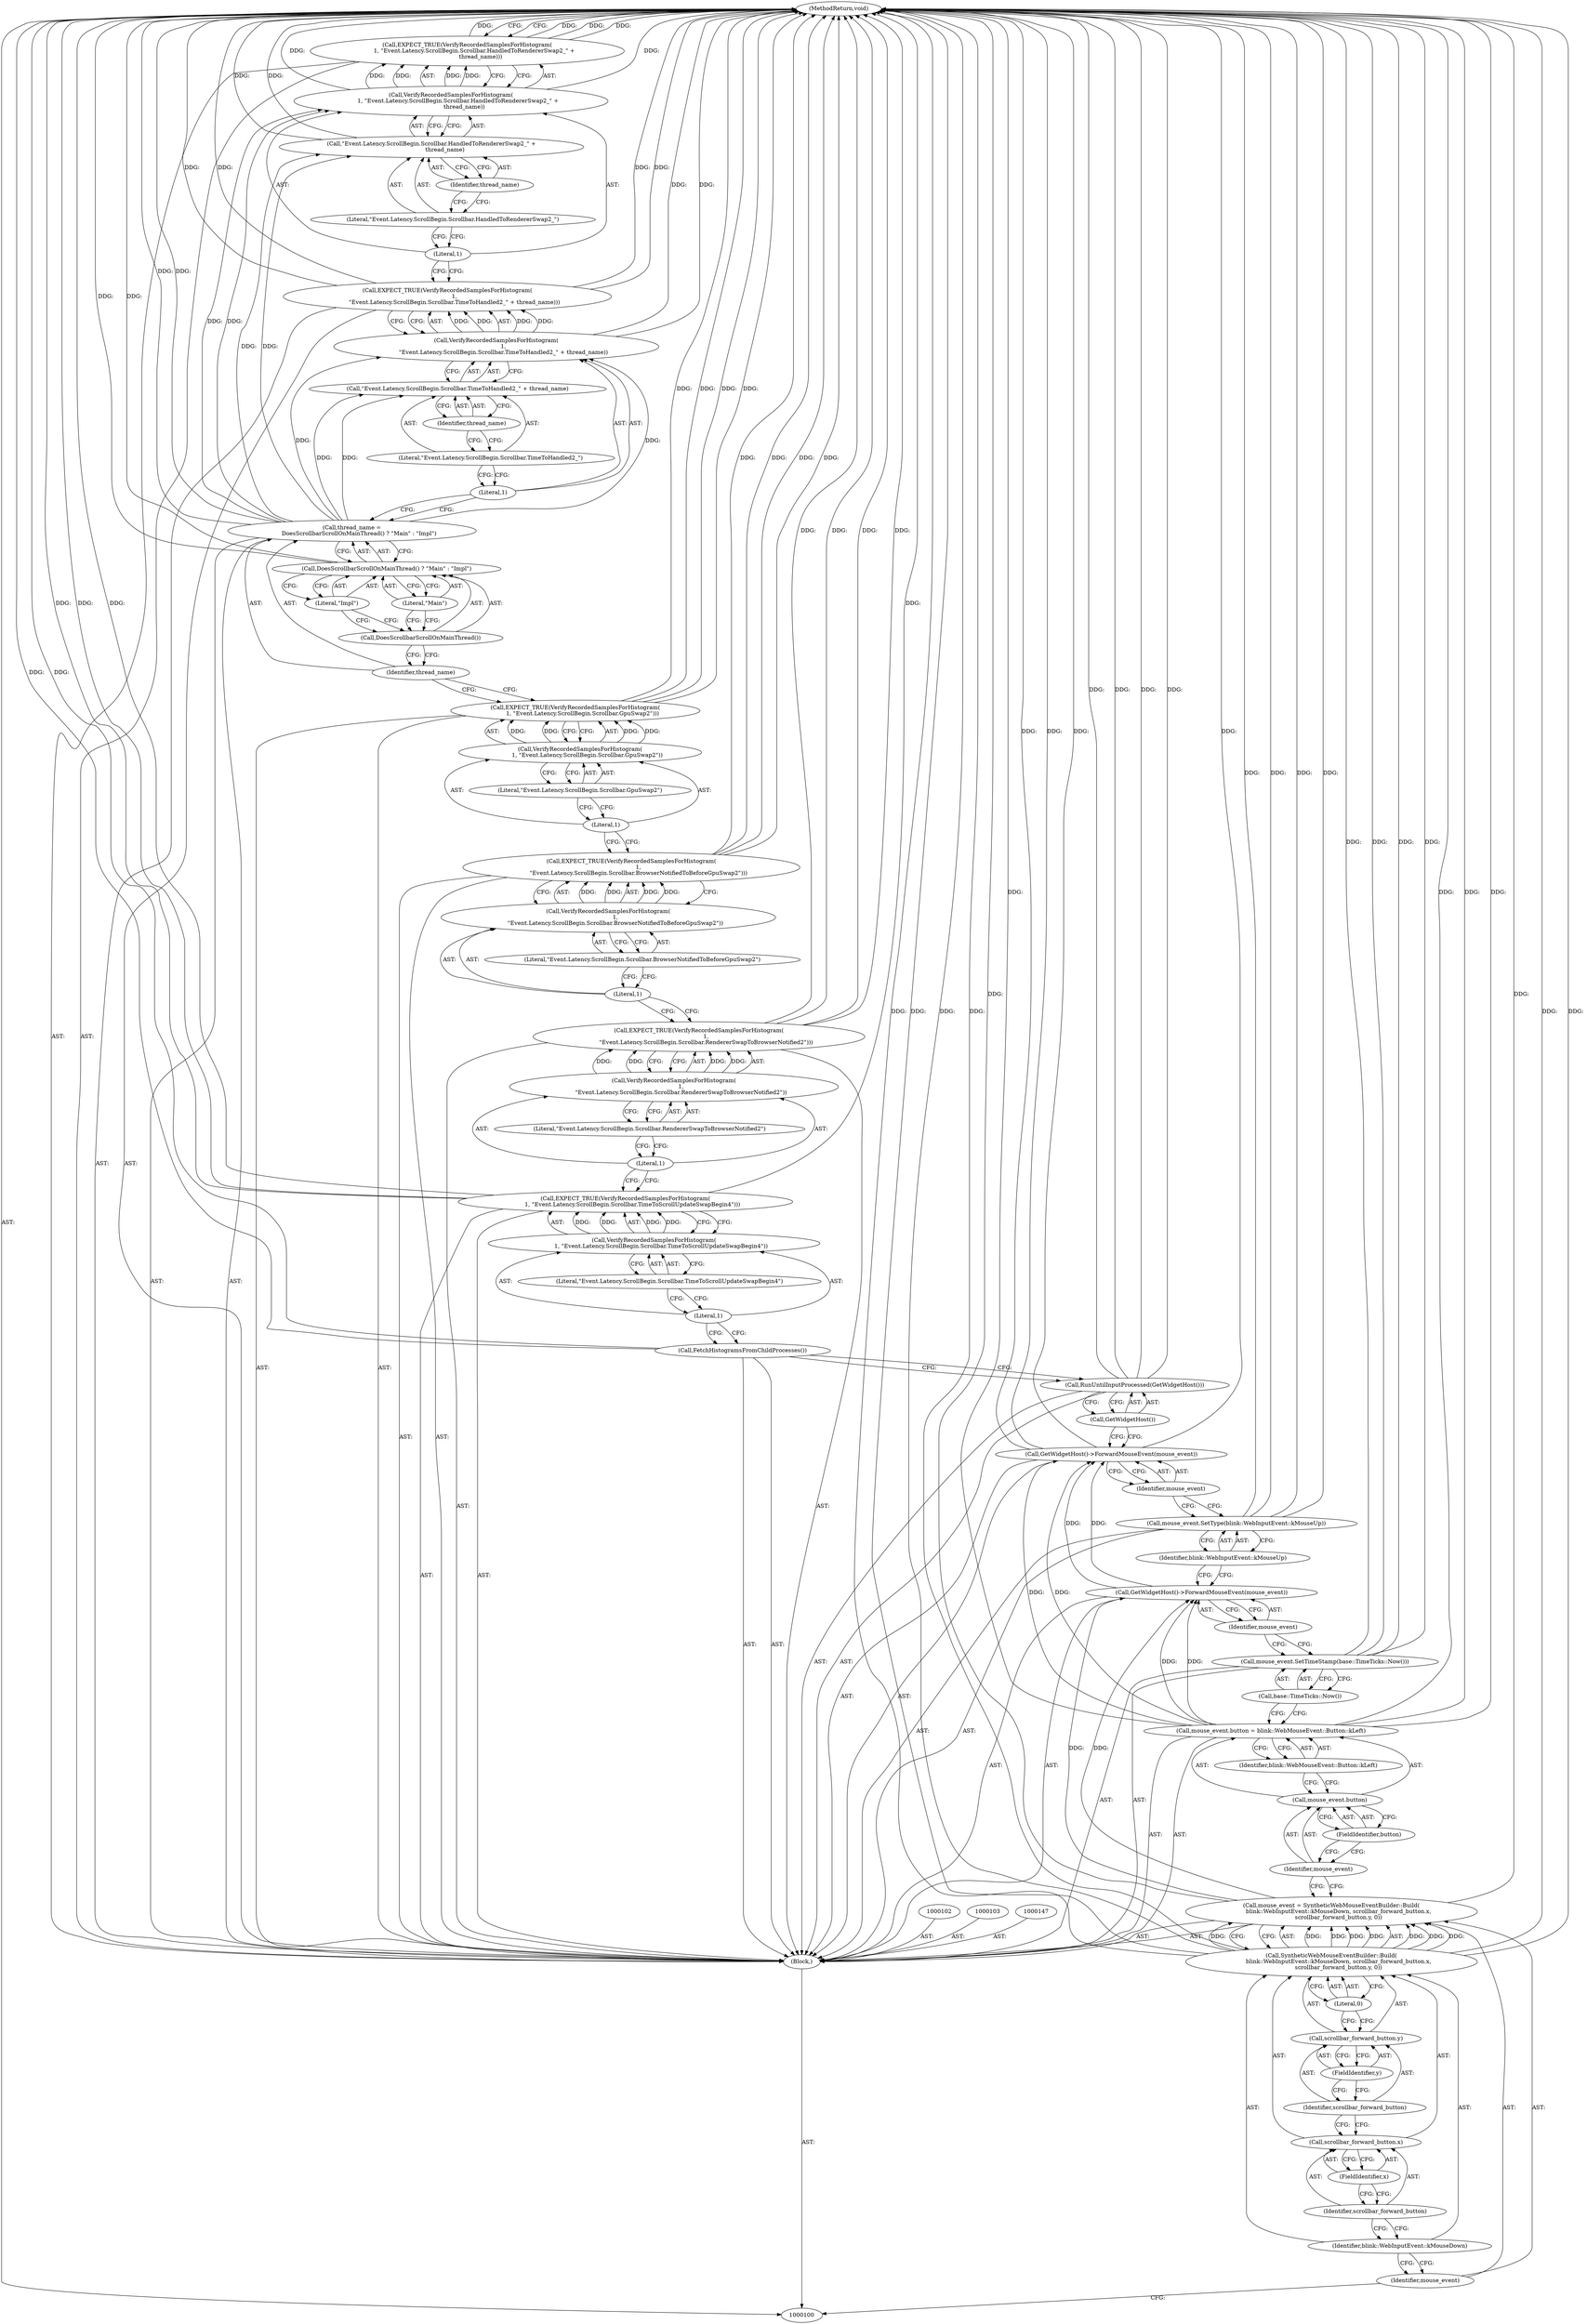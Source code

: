 digraph "1_Chrome_14f2111f9cec919a450115ce4914f228effca58e_0" {
"1000166" [label="(MethodReturn,void)"];
"1000101" [label="(Block,)"];
"1000125" [label="(Identifier,blink::WebInputEvent::kMouseUp)"];
"1000124" [label="(Call,mouse_event.SetType(blink::WebInputEvent::kMouseUp))"];
"1000127" [label="(Identifier,mouse_event)"];
"1000126" [label="(Call,GetWidgetHost()->ForwardMouseEvent(mouse_event))"];
"1000129" [label="(Call,GetWidgetHost())"];
"1000128" [label="(Call,RunUntilInputProcessed(GetWidgetHost()))"];
"1000130" [label="(Call,FetchHistogramsFromChildProcesses())"];
"1000132" [label="(Call,VerifyRecordedSamplesForHistogram(\n        1, \"Event.Latency.ScrollBegin.Scrollbar.TimeToScrollUpdateSwapBegin4\"))"];
"1000131" [label="(Call,EXPECT_TRUE(VerifyRecordedSamplesForHistogram(\n        1, \"Event.Latency.ScrollBegin.Scrollbar.TimeToScrollUpdateSwapBegin4\")))"];
"1000134" [label="(Literal,\"Event.Latency.ScrollBegin.Scrollbar.TimeToScrollUpdateSwapBegin4\")"];
"1000133" [label="(Literal,1)"];
"1000136" [label="(Call,VerifyRecordedSamplesForHistogram(\n        1,\n        \"Event.Latency.ScrollBegin.Scrollbar.RendererSwapToBrowserNotified2\"))"];
"1000135" [label="(Call,EXPECT_TRUE(VerifyRecordedSamplesForHistogram(\n        1,\n        \"Event.Latency.ScrollBegin.Scrollbar.RendererSwapToBrowserNotified2\")))"];
"1000137" [label="(Literal,1)"];
"1000138" [label="(Literal,\"Event.Latency.ScrollBegin.Scrollbar.RendererSwapToBrowserNotified2\")"];
"1000140" [label="(Call,VerifyRecordedSamplesForHistogram(\n        1,\n        \"Event.Latency.ScrollBegin.Scrollbar.BrowserNotifiedToBeforeGpuSwap2\"))"];
"1000139" [label="(Call,EXPECT_TRUE(VerifyRecordedSamplesForHistogram(\n        1,\n        \"Event.Latency.ScrollBegin.Scrollbar.BrowserNotifiedToBeforeGpuSwap2\")))"];
"1000141" [label="(Literal,1)"];
"1000142" [label="(Literal,\"Event.Latency.ScrollBegin.Scrollbar.BrowserNotifiedToBeforeGpuSwap2\")"];
"1000144" [label="(Call,VerifyRecordedSamplesForHistogram(\n        1, \"Event.Latency.ScrollBegin.Scrollbar.GpuSwap2\"))"];
"1000143" [label="(Call,EXPECT_TRUE(VerifyRecordedSamplesForHistogram(\n        1, \"Event.Latency.ScrollBegin.Scrollbar.GpuSwap2\")))"];
"1000146" [label="(Literal,\"Event.Latency.ScrollBegin.Scrollbar.GpuSwap2\")"];
"1000145" [label="(Literal,1)"];
"1000148" [label="(Call,thread_name =\n        DoesScrollbarScrollOnMainThread() ? \"Main\" : \"Impl\")"];
"1000149" [label="(Identifier,thread_name)"];
"1000152" [label="(Literal,\"Main\")"];
"1000153" [label="(Literal,\"Impl\")"];
"1000150" [label="(Call,DoesScrollbarScrollOnMainThread() ? \"Main\" : \"Impl\")"];
"1000151" [label="(Call,DoesScrollbarScrollOnMainThread())"];
"1000155" [label="(Call,VerifyRecordedSamplesForHistogram(\n        1,\n        \"Event.Latency.ScrollBegin.Scrollbar.TimeToHandled2_\" + thread_name))"];
"1000154" [label="(Call,EXPECT_TRUE(VerifyRecordedSamplesForHistogram(\n        1,\n        \"Event.Latency.ScrollBegin.Scrollbar.TimeToHandled2_\" + thread_name)))"];
"1000156" [label="(Literal,1)"];
"1000159" [label="(Identifier,thread_name)"];
"1000157" [label="(Call,\"Event.Latency.ScrollBegin.Scrollbar.TimeToHandled2_\" + thread_name)"];
"1000158" [label="(Literal,\"Event.Latency.ScrollBegin.Scrollbar.TimeToHandled2_\")"];
"1000161" [label="(Call,VerifyRecordedSamplesForHistogram(\n        1, \"Event.Latency.ScrollBegin.Scrollbar.HandledToRendererSwap2_\" +\n               thread_name))"];
"1000160" [label="(Call,EXPECT_TRUE(VerifyRecordedSamplesForHistogram(\n        1, \"Event.Latency.ScrollBegin.Scrollbar.HandledToRendererSwap2_\" +\n               thread_name)))"];
"1000163" [label="(Call,\"Event.Latency.ScrollBegin.Scrollbar.HandledToRendererSwap2_\" +\n               thread_name)"];
"1000164" [label="(Literal,\"Event.Latency.ScrollBegin.Scrollbar.HandledToRendererSwap2_\")"];
"1000162" [label="(Literal,1)"];
"1000165" [label="(Identifier,thread_name)"];
"1000104" [label="(Call,mouse_event = SyntheticWebMouseEventBuilder::Build(\n        blink::WebInputEvent::kMouseDown, scrollbar_forward_button.x,\n        scrollbar_forward_button.y, 0))"];
"1000105" [label="(Identifier,mouse_event)"];
"1000106" [label="(Call,SyntheticWebMouseEventBuilder::Build(\n        blink::WebInputEvent::kMouseDown, scrollbar_forward_button.x,\n        scrollbar_forward_button.y, 0))"];
"1000108" [label="(Call,scrollbar_forward_button.x)"];
"1000109" [label="(Identifier,scrollbar_forward_button)"];
"1000110" [label="(FieldIdentifier,x)"];
"1000107" [label="(Identifier,blink::WebInputEvent::kMouseDown)"];
"1000113" [label="(FieldIdentifier,y)"];
"1000114" [label="(Literal,0)"];
"1000111" [label="(Call,scrollbar_forward_button.y)"];
"1000112" [label="(Identifier,scrollbar_forward_button)"];
"1000118" [label="(FieldIdentifier,button)"];
"1000119" [label="(Identifier,blink::WebMouseEvent::Button::kLeft)"];
"1000115" [label="(Call,mouse_event.button = blink::WebMouseEvent::Button::kLeft)"];
"1000116" [label="(Call,mouse_event.button)"];
"1000117" [label="(Identifier,mouse_event)"];
"1000121" [label="(Call,base::TimeTicks::Now())"];
"1000120" [label="(Call,mouse_event.SetTimeStamp(base::TimeTicks::Now()))"];
"1000123" [label="(Identifier,mouse_event)"];
"1000122" [label="(Call,GetWidgetHost()->ForwardMouseEvent(mouse_event))"];
"1000166" -> "1000100"  [label="AST: "];
"1000166" -> "1000160"  [label="CFG: "];
"1000124" -> "1000166"  [label="DDG: "];
"1000124" -> "1000166"  [label="DDG: "];
"1000106" -> "1000166"  [label="DDG: "];
"1000106" -> "1000166"  [label="DDG: "];
"1000106" -> "1000166"  [label="DDG: "];
"1000155" -> "1000166"  [label="DDG: "];
"1000160" -> "1000166"  [label="DDG: "];
"1000160" -> "1000166"  [label="DDG: "];
"1000139" -> "1000166"  [label="DDG: "];
"1000139" -> "1000166"  [label="DDG: "];
"1000126" -> "1000166"  [label="DDG: "];
"1000126" -> "1000166"  [label="DDG: "];
"1000154" -> "1000166"  [label="DDG: "];
"1000154" -> "1000166"  [label="DDG: "];
"1000148" -> "1000166"  [label="DDG: "];
"1000128" -> "1000166"  [label="DDG: "];
"1000128" -> "1000166"  [label="DDG: "];
"1000115" -> "1000166"  [label="DDG: "];
"1000115" -> "1000166"  [label="DDG: "];
"1000161" -> "1000166"  [label="DDG: "];
"1000104" -> "1000166"  [label="DDG: "];
"1000130" -> "1000166"  [label="DDG: "];
"1000150" -> "1000166"  [label="DDG: "];
"1000131" -> "1000166"  [label="DDG: "];
"1000131" -> "1000166"  [label="DDG: "];
"1000143" -> "1000166"  [label="DDG: "];
"1000143" -> "1000166"  [label="DDG: "];
"1000120" -> "1000166"  [label="DDG: "];
"1000120" -> "1000166"  [label="DDG: "];
"1000135" -> "1000166"  [label="DDG: "];
"1000135" -> "1000166"  [label="DDG: "];
"1000163" -> "1000166"  [label="DDG: "];
"1000101" -> "1000100"  [label="AST: "];
"1000102" -> "1000101"  [label="AST: "];
"1000103" -> "1000101"  [label="AST: "];
"1000104" -> "1000101"  [label="AST: "];
"1000115" -> "1000101"  [label="AST: "];
"1000120" -> "1000101"  [label="AST: "];
"1000122" -> "1000101"  [label="AST: "];
"1000124" -> "1000101"  [label="AST: "];
"1000126" -> "1000101"  [label="AST: "];
"1000128" -> "1000101"  [label="AST: "];
"1000130" -> "1000101"  [label="AST: "];
"1000131" -> "1000101"  [label="AST: "];
"1000135" -> "1000101"  [label="AST: "];
"1000139" -> "1000101"  [label="AST: "];
"1000143" -> "1000101"  [label="AST: "];
"1000147" -> "1000101"  [label="AST: "];
"1000148" -> "1000101"  [label="AST: "];
"1000154" -> "1000101"  [label="AST: "];
"1000160" -> "1000101"  [label="AST: "];
"1000125" -> "1000124"  [label="AST: "];
"1000125" -> "1000122"  [label="CFG: "];
"1000124" -> "1000125"  [label="CFG: "];
"1000124" -> "1000101"  [label="AST: "];
"1000124" -> "1000125"  [label="CFG: "];
"1000125" -> "1000124"  [label="AST: "];
"1000127" -> "1000124"  [label="CFG: "];
"1000124" -> "1000166"  [label="DDG: "];
"1000124" -> "1000166"  [label="DDG: "];
"1000127" -> "1000126"  [label="AST: "];
"1000127" -> "1000124"  [label="CFG: "];
"1000126" -> "1000127"  [label="CFG: "];
"1000126" -> "1000101"  [label="AST: "];
"1000126" -> "1000127"  [label="CFG: "];
"1000127" -> "1000126"  [label="AST: "];
"1000129" -> "1000126"  [label="CFG: "];
"1000126" -> "1000166"  [label="DDG: "];
"1000126" -> "1000166"  [label="DDG: "];
"1000122" -> "1000126"  [label="DDG: "];
"1000115" -> "1000126"  [label="DDG: "];
"1000129" -> "1000128"  [label="AST: "];
"1000129" -> "1000126"  [label="CFG: "];
"1000128" -> "1000129"  [label="CFG: "];
"1000128" -> "1000101"  [label="AST: "];
"1000128" -> "1000129"  [label="CFG: "];
"1000129" -> "1000128"  [label="AST: "];
"1000130" -> "1000128"  [label="CFG: "];
"1000128" -> "1000166"  [label="DDG: "];
"1000128" -> "1000166"  [label="DDG: "];
"1000130" -> "1000101"  [label="AST: "];
"1000130" -> "1000128"  [label="CFG: "];
"1000133" -> "1000130"  [label="CFG: "];
"1000130" -> "1000166"  [label="DDG: "];
"1000132" -> "1000131"  [label="AST: "];
"1000132" -> "1000134"  [label="CFG: "];
"1000133" -> "1000132"  [label="AST: "];
"1000134" -> "1000132"  [label="AST: "];
"1000131" -> "1000132"  [label="CFG: "];
"1000132" -> "1000131"  [label="DDG: "];
"1000132" -> "1000131"  [label="DDG: "];
"1000131" -> "1000101"  [label="AST: "];
"1000131" -> "1000132"  [label="CFG: "];
"1000132" -> "1000131"  [label="AST: "];
"1000137" -> "1000131"  [label="CFG: "];
"1000131" -> "1000166"  [label="DDG: "];
"1000131" -> "1000166"  [label="DDG: "];
"1000132" -> "1000131"  [label="DDG: "];
"1000132" -> "1000131"  [label="DDG: "];
"1000134" -> "1000132"  [label="AST: "];
"1000134" -> "1000133"  [label="CFG: "];
"1000132" -> "1000134"  [label="CFG: "];
"1000133" -> "1000132"  [label="AST: "];
"1000133" -> "1000130"  [label="CFG: "];
"1000134" -> "1000133"  [label="CFG: "];
"1000136" -> "1000135"  [label="AST: "];
"1000136" -> "1000138"  [label="CFG: "];
"1000137" -> "1000136"  [label="AST: "];
"1000138" -> "1000136"  [label="AST: "];
"1000135" -> "1000136"  [label="CFG: "];
"1000136" -> "1000135"  [label="DDG: "];
"1000136" -> "1000135"  [label="DDG: "];
"1000135" -> "1000101"  [label="AST: "];
"1000135" -> "1000136"  [label="CFG: "];
"1000136" -> "1000135"  [label="AST: "];
"1000141" -> "1000135"  [label="CFG: "];
"1000135" -> "1000166"  [label="DDG: "];
"1000135" -> "1000166"  [label="DDG: "];
"1000136" -> "1000135"  [label="DDG: "];
"1000136" -> "1000135"  [label="DDG: "];
"1000137" -> "1000136"  [label="AST: "];
"1000137" -> "1000131"  [label="CFG: "];
"1000138" -> "1000137"  [label="CFG: "];
"1000138" -> "1000136"  [label="AST: "];
"1000138" -> "1000137"  [label="CFG: "];
"1000136" -> "1000138"  [label="CFG: "];
"1000140" -> "1000139"  [label="AST: "];
"1000140" -> "1000142"  [label="CFG: "];
"1000141" -> "1000140"  [label="AST: "];
"1000142" -> "1000140"  [label="AST: "];
"1000139" -> "1000140"  [label="CFG: "];
"1000140" -> "1000139"  [label="DDG: "];
"1000140" -> "1000139"  [label="DDG: "];
"1000139" -> "1000101"  [label="AST: "];
"1000139" -> "1000140"  [label="CFG: "];
"1000140" -> "1000139"  [label="AST: "];
"1000145" -> "1000139"  [label="CFG: "];
"1000139" -> "1000166"  [label="DDG: "];
"1000139" -> "1000166"  [label="DDG: "];
"1000140" -> "1000139"  [label="DDG: "];
"1000140" -> "1000139"  [label="DDG: "];
"1000141" -> "1000140"  [label="AST: "];
"1000141" -> "1000135"  [label="CFG: "];
"1000142" -> "1000141"  [label="CFG: "];
"1000142" -> "1000140"  [label="AST: "];
"1000142" -> "1000141"  [label="CFG: "];
"1000140" -> "1000142"  [label="CFG: "];
"1000144" -> "1000143"  [label="AST: "];
"1000144" -> "1000146"  [label="CFG: "];
"1000145" -> "1000144"  [label="AST: "];
"1000146" -> "1000144"  [label="AST: "];
"1000143" -> "1000144"  [label="CFG: "];
"1000144" -> "1000143"  [label="DDG: "];
"1000144" -> "1000143"  [label="DDG: "];
"1000143" -> "1000101"  [label="AST: "];
"1000143" -> "1000144"  [label="CFG: "];
"1000144" -> "1000143"  [label="AST: "];
"1000149" -> "1000143"  [label="CFG: "];
"1000143" -> "1000166"  [label="DDG: "];
"1000143" -> "1000166"  [label="DDG: "];
"1000144" -> "1000143"  [label="DDG: "];
"1000144" -> "1000143"  [label="DDG: "];
"1000146" -> "1000144"  [label="AST: "];
"1000146" -> "1000145"  [label="CFG: "];
"1000144" -> "1000146"  [label="CFG: "];
"1000145" -> "1000144"  [label="AST: "];
"1000145" -> "1000139"  [label="CFG: "];
"1000146" -> "1000145"  [label="CFG: "];
"1000148" -> "1000101"  [label="AST: "];
"1000148" -> "1000150"  [label="CFG: "];
"1000149" -> "1000148"  [label="AST: "];
"1000150" -> "1000148"  [label="AST: "];
"1000156" -> "1000148"  [label="CFG: "];
"1000148" -> "1000166"  [label="DDG: "];
"1000148" -> "1000155"  [label="DDG: "];
"1000148" -> "1000157"  [label="DDG: "];
"1000148" -> "1000161"  [label="DDG: "];
"1000148" -> "1000163"  [label="DDG: "];
"1000149" -> "1000148"  [label="AST: "];
"1000149" -> "1000143"  [label="CFG: "];
"1000151" -> "1000149"  [label="CFG: "];
"1000152" -> "1000150"  [label="AST: "];
"1000152" -> "1000151"  [label="CFG: "];
"1000150" -> "1000152"  [label="CFG: "];
"1000153" -> "1000150"  [label="AST: "];
"1000153" -> "1000151"  [label="CFG: "];
"1000150" -> "1000153"  [label="CFG: "];
"1000150" -> "1000148"  [label="AST: "];
"1000150" -> "1000152"  [label="CFG: "];
"1000150" -> "1000153"  [label="CFG: "];
"1000151" -> "1000150"  [label="AST: "];
"1000152" -> "1000150"  [label="AST: "];
"1000153" -> "1000150"  [label="AST: "];
"1000148" -> "1000150"  [label="CFG: "];
"1000150" -> "1000166"  [label="DDG: "];
"1000151" -> "1000150"  [label="AST: "];
"1000151" -> "1000149"  [label="CFG: "];
"1000152" -> "1000151"  [label="CFG: "];
"1000153" -> "1000151"  [label="CFG: "];
"1000155" -> "1000154"  [label="AST: "];
"1000155" -> "1000157"  [label="CFG: "];
"1000156" -> "1000155"  [label="AST: "];
"1000157" -> "1000155"  [label="AST: "];
"1000154" -> "1000155"  [label="CFG: "];
"1000155" -> "1000166"  [label="DDG: "];
"1000155" -> "1000154"  [label="DDG: "];
"1000155" -> "1000154"  [label="DDG: "];
"1000148" -> "1000155"  [label="DDG: "];
"1000154" -> "1000101"  [label="AST: "];
"1000154" -> "1000155"  [label="CFG: "];
"1000155" -> "1000154"  [label="AST: "];
"1000162" -> "1000154"  [label="CFG: "];
"1000154" -> "1000166"  [label="DDG: "];
"1000154" -> "1000166"  [label="DDG: "];
"1000155" -> "1000154"  [label="DDG: "];
"1000155" -> "1000154"  [label="DDG: "];
"1000156" -> "1000155"  [label="AST: "];
"1000156" -> "1000148"  [label="CFG: "];
"1000158" -> "1000156"  [label="CFG: "];
"1000159" -> "1000157"  [label="AST: "];
"1000159" -> "1000158"  [label="CFG: "];
"1000157" -> "1000159"  [label="CFG: "];
"1000157" -> "1000155"  [label="AST: "];
"1000157" -> "1000159"  [label="CFG: "];
"1000158" -> "1000157"  [label="AST: "];
"1000159" -> "1000157"  [label="AST: "];
"1000155" -> "1000157"  [label="CFG: "];
"1000148" -> "1000157"  [label="DDG: "];
"1000158" -> "1000157"  [label="AST: "];
"1000158" -> "1000156"  [label="CFG: "];
"1000159" -> "1000158"  [label="CFG: "];
"1000161" -> "1000160"  [label="AST: "];
"1000161" -> "1000163"  [label="CFG: "];
"1000162" -> "1000161"  [label="AST: "];
"1000163" -> "1000161"  [label="AST: "];
"1000160" -> "1000161"  [label="CFG: "];
"1000161" -> "1000166"  [label="DDG: "];
"1000161" -> "1000160"  [label="DDG: "];
"1000161" -> "1000160"  [label="DDG: "];
"1000148" -> "1000161"  [label="DDG: "];
"1000160" -> "1000101"  [label="AST: "];
"1000160" -> "1000161"  [label="CFG: "];
"1000161" -> "1000160"  [label="AST: "];
"1000166" -> "1000160"  [label="CFG: "];
"1000160" -> "1000166"  [label="DDG: "];
"1000160" -> "1000166"  [label="DDG: "];
"1000161" -> "1000160"  [label="DDG: "];
"1000161" -> "1000160"  [label="DDG: "];
"1000163" -> "1000161"  [label="AST: "];
"1000163" -> "1000165"  [label="CFG: "];
"1000164" -> "1000163"  [label="AST: "];
"1000165" -> "1000163"  [label="AST: "];
"1000161" -> "1000163"  [label="CFG: "];
"1000163" -> "1000166"  [label="DDG: "];
"1000148" -> "1000163"  [label="DDG: "];
"1000164" -> "1000163"  [label="AST: "];
"1000164" -> "1000162"  [label="CFG: "];
"1000165" -> "1000164"  [label="CFG: "];
"1000162" -> "1000161"  [label="AST: "];
"1000162" -> "1000154"  [label="CFG: "];
"1000164" -> "1000162"  [label="CFG: "];
"1000165" -> "1000163"  [label="AST: "];
"1000165" -> "1000164"  [label="CFG: "];
"1000163" -> "1000165"  [label="CFG: "];
"1000104" -> "1000101"  [label="AST: "];
"1000104" -> "1000106"  [label="CFG: "];
"1000105" -> "1000104"  [label="AST: "];
"1000106" -> "1000104"  [label="AST: "];
"1000117" -> "1000104"  [label="CFG: "];
"1000104" -> "1000166"  [label="DDG: "];
"1000106" -> "1000104"  [label="DDG: "];
"1000106" -> "1000104"  [label="DDG: "];
"1000106" -> "1000104"  [label="DDG: "];
"1000106" -> "1000104"  [label="DDG: "];
"1000104" -> "1000122"  [label="DDG: "];
"1000105" -> "1000104"  [label="AST: "];
"1000105" -> "1000100"  [label="CFG: "];
"1000107" -> "1000105"  [label="CFG: "];
"1000106" -> "1000104"  [label="AST: "];
"1000106" -> "1000114"  [label="CFG: "];
"1000107" -> "1000106"  [label="AST: "];
"1000108" -> "1000106"  [label="AST: "];
"1000111" -> "1000106"  [label="AST: "];
"1000114" -> "1000106"  [label="AST: "];
"1000104" -> "1000106"  [label="CFG: "];
"1000106" -> "1000166"  [label="DDG: "];
"1000106" -> "1000166"  [label="DDG: "];
"1000106" -> "1000166"  [label="DDG: "];
"1000106" -> "1000104"  [label="DDG: "];
"1000106" -> "1000104"  [label="DDG: "];
"1000106" -> "1000104"  [label="DDG: "];
"1000106" -> "1000104"  [label="DDG: "];
"1000108" -> "1000106"  [label="AST: "];
"1000108" -> "1000110"  [label="CFG: "];
"1000109" -> "1000108"  [label="AST: "];
"1000110" -> "1000108"  [label="AST: "];
"1000112" -> "1000108"  [label="CFG: "];
"1000109" -> "1000108"  [label="AST: "];
"1000109" -> "1000107"  [label="CFG: "];
"1000110" -> "1000109"  [label="CFG: "];
"1000110" -> "1000108"  [label="AST: "];
"1000110" -> "1000109"  [label="CFG: "];
"1000108" -> "1000110"  [label="CFG: "];
"1000107" -> "1000106"  [label="AST: "];
"1000107" -> "1000105"  [label="CFG: "];
"1000109" -> "1000107"  [label="CFG: "];
"1000113" -> "1000111"  [label="AST: "];
"1000113" -> "1000112"  [label="CFG: "];
"1000111" -> "1000113"  [label="CFG: "];
"1000114" -> "1000106"  [label="AST: "];
"1000114" -> "1000111"  [label="CFG: "];
"1000106" -> "1000114"  [label="CFG: "];
"1000111" -> "1000106"  [label="AST: "];
"1000111" -> "1000113"  [label="CFG: "];
"1000112" -> "1000111"  [label="AST: "];
"1000113" -> "1000111"  [label="AST: "];
"1000114" -> "1000111"  [label="CFG: "];
"1000112" -> "1000111"  [label="AST: "];
"1000112" -> "1000108"  [label="CFG: "];
"1000113" -> "1000112"  [label="CFG: "];
"1000118" -> "1000116"  [label="AST: "];
"1000118" -> "1000117"  [label="CFG: "];
"1000116" -> "1000118"  [label="CFG: "];
"1000119" -> "1000115"  [label="AST: "];
"1000119" -> "1000116"  [label="CFG: "];
"1000115" -> "1000119"  [label="CFG: "];
"1000115" -> "1000101"  [label="AST: "];
"1000115" -> "1000119"  [label="CFG: "];
"1000116" -> "1000115"  [label="AST: "];
"1000119" -> "1000115"  [label="AST: "];
"1000121" -> "1000115"  [label="CFG: "];
"1000115" -> "1000166"  [label="DDG: "];
"1000115" -> "1000166"  [label="DDG: "];
"1000115" -> "1000122"  [label="DDG: "];
"1000115" -> "1000126"  [label="DDG: "];
"1000116" -> "1000115"  [label="AST: "];
"1000116" -> "1000118"  [label="CFG: "];
"1000117" -> "1000116"  [label="AST: "];
"1000118" -> "1000116"  [label="AST: "];
"1000119" -> "1000116"  [label="CFG: "];
"1000117" -> "1000116"  [label="AST: "];
"1000117" -> "1000104"  [label="CFG: "];
"1000118" -> "1000117"  [label="CFG: "];
"1000121" -> "1000120"  [label="AST: "];
"1000121" -> "1000115"  [label="CFG: "];
"1000120" -> "1000121"  [label="CFG: "];
"1000120" -> "1000101"  [label="AST: "];
"1000120" -> "1000121"  [label="CFG: "];
"1000121" -> "1000120"  [label="AST: "];
"1000123" -> "1000120"  [label="CFG: "];
"1000120" -> "1000166"  [label="DDG: "];
"1000120" -> "1000166"  [label="DDG: "];
"1000123" -> "1000122"  [label="AST: "];
"1000123" -> "1000120"  [label="CFG: "];
"1000122" -> "1000123"  [label="CFG: "];
"1000122" -> "1000101"  [label="AST: "];
"1000122" -> "1000123"  [label="CFG: "];
"1000123" -> "1000122"  [label="AST: "];
"1000125" -> "1000122"  [label="CFG: "];
"1000104" -> "1000122"  [label="DDG: "];
"1000115" -> "1000122"  [label="DDG: "];
"1000122" -> "1000126"  [label="DDG: "];
}
